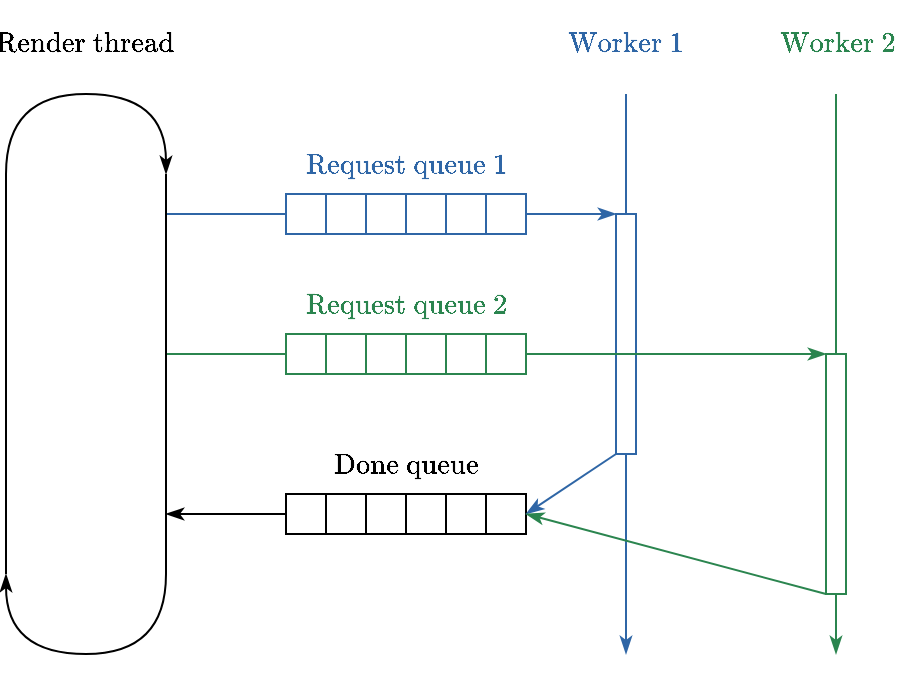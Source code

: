 <mxfile>
    <diagram name="Page-1" id="WLfr7kbrM8G3LCkl4AGN">
        <mxGraphModel dx="594" dy="369" grid="1" gridSize="10" guides="1" tooltips="1" connect="1" arrows="1" fold="1" page="1" pageScale="1" pageWidth="850" pageHeight="1100" math="1" shadow="0">
            <root>
                <mxCell id="0"/>
                <mxCell id="1" parent="0"/>
                <mxCell id="tvdQP23gxeC5SXDWnHDu-18" value="" style="rounded=0;whiteSpace=wrap;html=1;fontColor=#2F66A6;strokeColor=#2F66A6;" parent="1" vertex="1">
                    <mxGeometry x="385" y="220" width="10" height="120" as="geometry"/>
                </mxCell>
                <mxCell id="tvdQP23gxeC5SXDWnHDu-52" value="" style="endArrow=classicThin;html=1;rounded=0;fontColor=#2F66A6;strokeColor=#2B854F;endFill=1;" parent="1" edge="1">
                    <mxGeometry width="50" height="50" relative="1" as="geometry">
                        <mxPoint x="160" y="290" as="sourcePoint"/>
                        <mxPoint x="490" y="290" as="targetPoint"/>
                    </mxGeometry>
                </mxCell>
                <mxCell id="tvdQP23gxeC5SXDWnHDu-2" value="\(\text{Render thread}\)" style="text;html=1;align=center;verticalAlign=middle;whiteSpace=wrap;rounded=0;" parent="1" vertex="1">
                    <mxGeometry x="90" y="120" width="60" height="30" as="geometry"/>
                </mxCell>
                <mxCell id="tvdQP23gxeC5SXDWnHDu-3" value="\(\text{Worker 1}\)" style="text;html=1;align=center;verticalAlign=middle;whiteSpace=wrap;rounded=0;fontColor=#2F66A6;" parent="1" vertex="1">
                    <mxGeometry x="360" y="120" width="60" height="30" as="geometry"/>
                </mxCell>
                <mxCell id="tvdQP23gxeC5SXDWnHDu-4" value="\(\text{Worker 2}\)" style="text;html=1;align=center;verticalAlign=middle;whiteSpace=wrap;rounded=0;fontColor=#2B854F;" parent="1" vertex="1">
                    <mxGeometry x="467.5" y="120" width="55" height="30" as="geometry"/>
                </mxCell>
                <mxCell id="tvdQP23gxeC5SXDWnHDu-8" value="" style="endArrow=classicThin;html=1;rounded=0;entryX=0;entryY=0;entryDx=0;entryDy=0;fontColor=#2F66A6;strokeColor=#2F66A6;endFill=1;" parent="1" target="tvdQP23gxeC5SXDWnHDu-18" edge="1">
                    <mxGeometry width="50" height="50" relative="1" as="geometry">
                        <mxPoint x="160" y="220" as="sourcePoint"/>
                        <mxPoint x="380" y="220" as="targetPoint"/>
                    </mxGeometry>
                </mxCell>
                <mxCell id="tvdQP23gxeC5SXDWnHDu-9" value="" style="endArrow=classicThin;html=1;rounded=0;exitX=0.5;exitY=1;exitDx=0;exitDy=0;fontColor=#2F66A6;strokeColor=#2F66A6;endFill=1;" parent="1" source="tvdQP23gxeC5SXDWnHDu-18" edge="1">
                    <mxGeometry width="50" height="50" relative="1" as="geometry">
                        <mxPoint x="389.71" y="180" as="sourcePoint"/>
                        <mxPoint x="390" y="440" as="targetPoint"/>
                    </mxGeometry>
                </mxCell>
                <mxCell id="tvdQP23gxeC5SXDWnHDu-11" value="\(\text{Request queue 1}\)" style="text;html=1;align=center;verticalAlign=middle;whiteSpace=wrap;rounded=0;fontColor=#2F66A6;" parent="1" vertex="1">
                    <mxGeometry x="230" y="180" width="100" height="30" as="geometry"/>
                </mxCell>
                <mxCell id="tvdQP23gxeC5SXDWnHDu-14" value="" style="endArrow=none;html=1;rounded=0;" parent="1" edge="1">
                    <mxGeometry width="50" height="50" relative="1" as="geometry">
                        <mxPoint x="160" y="400" as="sourcePoint"/>
                        <mxPoint x="160" y="200" as="targetPoint"/>
                    </mxGeometry>
                </mxCell>
                <mxCell id="tvdQP23gxeC5SXDWnHDu-20" value="" style="endArrow=none;html=1;rounded=0;endFill=0;fontColor=#2F66A6;strokeColor=#2F66A6;" parent="1" target="tvdQP23gxeC5SXDWnHDu-18" edge="1">
                    <mxGeometry width="50" height="50" relative="1" as="geometry">
                        <mxPoint x="390" y="160" as="sourcePoint"/>
                        <mxPoint x="389.71" y="370" as="targetPoint"/>
                    </mxGeometry>
                </mxCell>
                <mxCell id="tvdQP23gxeC5SXDWnHDu-26" value="" style="whiteSpace=wrap;html=1;aspect=fixed;strokeColor=#2F66A6;" parent="1" vertex="1">
                    <mxGeometry x="220" y="210" width="20" height="20" as="geometry"/>
                </mxCell>
                <mxCell id="tvdQP23gxeC5SXDWnHDu-27" value="" style="whiteSpace=wrap;html=1;aspect=fixed;strokeColor=#2F66A6;" parent="1" vertex="1">
                    <mxGeometry x="240" y="210" width="20" height="20" as="geometry"/>
                </mxCell>
                <mxCell id="tvdQP23gxeC5SXDWnHDu-28" value="" style="whiteSpace=wrap;html=1;aspect=fixed;strokeColor=#2F66A6;" parent="1" vertex="1">
                    <mxGeometry x="260" y="210" width="20" height="20" as="geometry"/>
                </mxCell>
                <mxCell id="tvdQP23gxeC5SXDWnHDu-29" value="" style="whiteSpace=wrap;html=1;aspect=fixed;strokeColor=#2F66A6;" parent="1" vertex="1">
                    <mxGeometry x="280" y="210" width="20" height="20" as="geometry"/>
                </mxCell>
                <mxCell id="tvdQP23gxeC5SXDWnHDu-30" value="" style="whiteSpace=wrap;html=1;aspect=fixed;strokeColor=#2F66A6;" parent="1" vertex="1">
                    <mxGeometry x="300" y="210" width="20" height="20" as="geometry"/>
                </mxCell>
                <mxCell id="tvdQP23gxeC5SXDWnHDu-32" value="" style="whiteSpace=wrap;html=1;aspect=fixed;strokeColor=#2F66A6;" parent="1" vertex="1">
                    <mxGeometry x="320" y="210" width="20" height="20" as="geometry"/>
                </mxCell>
                <mxCell id="tvdQP23gxeC5SXDWnHDu-42" value="\(\text{Request queue 2}\)" style="text;html=1;align=center;verticalAlign=middle;whiteSpace=wrap;rounded=0;fontColor=#2B854F;" parent="1" vertex="1">
                    <mxGeometry x="230" y="250" width="100" height="30" as="geometry"/>
                </mxCell>
                <mxCell id="tvdQP23gxeC5SXDWnHDu-43" value="" style="whiteSpace=wrap;html=1;aspect=fixed;strokeColor=#2B854F;" parent="1" vertex="1">
                    <mxGeometry x="220" y="280" width="20" height="20" as="geometry"/>
                </mxCell>
                <mxCell id="tvdQP23gxeC5SXDWnHDu-44" value="" style="whiteSpace=wrap;html=1;aspect=fixed;strokeColor=#2B854F;" parent="1" vertex="1">
                    <mxGeometry x="240" y="280" width="20" height="20" as="geometry"/>
                </mxCell>
                <mxCell id="tvdQP23gxeC5SXDWnHDu-45" value="" style="whiteSpace=wrap;html=1;aspect=fixed;strokeColor=#2B854F;" parent="1" vertex="1">
                    <mxGeometry x="260" y="280" width="20" height="20" as="geometry"/>
                </mxCell>
                <mxCell id="tvdQP23gxeC5SXDWnHDu-46" value="" style="whiteSpace=wrap;html=1;aspect=fixed;strokeColor=#2B854F;" parent="1" vertex="1">
                    <mxGeometry x="280" y="280" width="20" height="20" as="geometry"/>
                </mxCell>
                <mxCell id="tvdQP23gxeC5SXDWnHDu-47" value="" style="whiteSpace=wrap;html=1;aspect=fixed;strokeColor=#2B854F;" parent="1" vertex="1">
                    <mxGeometry x="300" y="280" width="20" height="20" as="geometry"/>
                </mxCell>
                <mxCell id="tvdQP23gxeC5SXDWnHDu-48" value="" style="whiteSpace=wrap;html=1;aspect=fixed;strokeColor=#2B854F;" parent="1" vertex="1">
                    <mxGeometry x="320" y="280" width="20" height="20" as="geometry"/>
                </mxCell>
                <mxCell id="tvdQP23gxeC5SXDWnHDu-49" value="" style="endArrow=classicThin;html=1;rounded=0;exitX=0.5;exitY=1;exitDx=0;exitDy=0;fontColor=#2B854F;strokeColor=#2B854F;endFill=1;" parent="1" source="tvdQP23gxeC5SXDWnHDu-51" edge="1">
                    <mxGeometry width="50" height="50" relative="1" as="geometry">
                        <mxPoint x="494.71" y="180" as="sourcePoint"/>
                        <mxPoint x="495" y="440" as="targetPoint"/>
                    </mxGeometry>
                </mxCell>
                <mxCell id="tvdQP23gxeC5SXDWnHDu-50" value="" style="endArrow=none;html=1;rounded=0;endFill=0;fontColor=#2B854F;strokeColor=#2B854F;" parent="1" target="tvdQP23gxeC5SXDWnHDu-51" edge="1">
                    <mxGeometry width="50" height="50" relative="1" as="geometry">
                        <mxPoint x="495" y="160" as="sourcePoint"/>
                        <mxPoint x="494.71" y="370" as="targetPoint"/>
                    </mxGeometry>
                </mxCell>
                <mxCell id="tvdQP23gxeC5SXDWnHDu-51" value="" style="rounded=0;whiteSpace=wrap;html=1;fontColor=#2B854F;strokeColor=#2B854F;" parent="1" vertex="1">
                    <mxGeometry x="490" y="290" width="10" height="120" as="geometry"/>
                </mxCell>
                <mxCell id="tvdQP23gxeC5SXDWnHDu-53" value="" style="whiteSpace=wrap;html=1;aspect=fixed;strokeColor=#000000;" parent="1" vertex="1">
                    <mxGeometry x="220" y="360" width="20" height="20" as="geometry"/>
                </mxCell>
                <mxCell id="tvdQP23gxeC5SXDWnHDu-54" value="" style="whiteSpace=wrap;html=1;aspect=fixed;strokeColor=#000000;" parent="1" vertex="1">
                    <mxGeometry x="240" y="360" width="20" height="20" as="geometry"/>
                </mxCell>
                <mxCell id="tvdQP23gxeC5SXDWnHDu-55" value="" style="whiteSpace=wrap;html=1;aspect=fixed;strokeColor=#000000;" parent="1" vertex="1">
                    <mxGeometry x="260" y="360" width="20" height="20" as="geometry"/>
                </mxCell>
                <mxCell id="tvdQP23gxeC5SXDWnHDu-56" value="" style="whiteSpace=wrap;html=1;aspect=fixed;strokeColor=#000000;" parent="1" vertex="1">
                    <mxGeometry x="280" y="360" width="20" height="20" as="geometry"/>
                </mxCell>
                <mxCell id="tvdQP23gxeC5SXDWnHDu-57" value="" style="whiteSpace=wrap;html=1;aspect=fixed;strokeColor=#000000;" parent="1" vertex="1">
                    <mxGeometry x="300" y="360" width="20" height="20" as="geometry"/>
                </mxCell>
                <mxCell id="tvdQP23gxeC5SXDWnHDu-58" value="" style="whiteSpace=wrap;html=1;aspect=fixed;strokeColor=#000000;" parent="1" vertex="1">
                    <mxGeometry x="320" y="360" width="20" height="20" as="geometry"/>
                </mxCell>
                <mxCell id="tvdQP23gxeC5SXDWnHDu-59" value="\(\text{Done queue}\)" style="text;html=1;align=center;verticalAlign=middle;whiteSpace=wrap;rounded=0;fontColor=#000000;" parent="1" vertex="1">
                    <mxGeometry x="240" y="330" width="80" height="30" as="geometry"/>
                </mxCell>
                <mxCell id="tvdQP23gxeC5SXDWnHDu-60" value="" style="endArrow=classicThin;html=1;rounded=0;exitX=0;exitY=0.5;exitDx=0;exitDy=0;entryX=1;entryY=0.5;entryDx=0;entryDy=0;endFill=1;" parent="1" source="tvdQP23gxeC5SXDWnHDu-53" edge="1">
                    <mxGeometry width="50" height="50" relative="1" as="geometry">
                        <mxPoint x="205" y="340.0" as="sourcePoint"/>
                        <mxPoint x="160" y="370" as="targetPoint"/>
                    </mxGeometry>
                </mxCell>
                <mxCell id="tvdQP23gxeC5SXDWnHDu-61" value="" style="endArrow=classicThin;html=1;rounded=0;exitX=0;exitY=1;exitDx=0;exitDy=0;entryX=1;entryY=0.5;entryDx=0;entryDy=0;endFill=1;strokeColor=#2F66A6;" parent="1" source="tvdQP23gxeC5SXDWnHDu-18" target="tvdQP23gxeC5SXDWnHDu-58" edge="1">
                    <mxGeometry width="50" height="50" relative="1" as="geometry">
                        <mxPoint x="250" y="310" as="sourcePoint"/>
                        <mxPoint x="300" y="260" as="targetPoint"/>
                    </mxGeometry>
                </mxCell>
                <mxCell id="tvdQP23gxeC5SXDWnHDu-62" value="" style="endArrow=classicThin;html=1;rounded=0;exitX=0;exitY=1;exitDx=0;exitDy=0;entryX=1;entryY=0.5;entryDx=0;entryDy=0;endFill=1;strokeColor=#2B854F;" parent="1" source="tvdQP23gxeC5SXDWnHDu-51" target="tvdQP23gxeC5SXDWnHDu-58" edge="1">
                    <mxGeometry width="50" height="50" relative="1" as="geometry">
                        <mxPoint x="395" y="350" as="sourcePoint"/>
                        <mxPoint x="350" y="380" as="targetPoint"/>
                    </mxGeometry>
                </mxCell>
                <mxCell id="tvdQP23gxeC5SXDWnHDu-64" value="" style="endArrow=classicThin;html=1;rounded=0;edgeStyle=orthogonalEdgeStyle;curved=1;endFill=1;" parent="1" edge="1">
                    <mxGeometry width="50" height="50" relative="1" as="geometry">
                        <mxPoint x="160" y="400" as="sourcePoint"/>
                        <mxPoint x="80" y="400" as="targetPoint"/>
                        <Array as="points">
                            <mxPoint x="160" y="440"/>
                            <mxPoint x="80" y="440"/>
                        </Array>
                    </mxGeometry>
                </mxCell>
                <mxCell id="tvdQP23gxeC5SXDWnHDu-65" value="" style="endArrow=none;html=1;rounded=0;endFill=0;" parent="1" edge="1">
                    <mxGeometry width="50" height="50" relative="1" as="geometry">
                        <mxPoint x="80" y="400" as="sourcePoint"/>
                        <mxPoint x="80" y="200" as="targetPoint"/>
                    </mxGeometry>
                </mxCell>
                <mxCell id="tvdQP23gxeC5SXDWnHDu-66" value="" style="endArrow=classicThin;html=1;rounded=0;edgeStyle=orthogonalEdgeStyle;curved=1;endFill=1;" parent="1" edge="1">
                    <mxGeometry width="50" height="50" relative="1" as="geometry">
                        <mxPoint x="80" y="200" as="sourcePoint"/>
                        <mxPoint x="160" y="200" as="targetPoint"/>
                        <Array as="points">
                            <mxPoint x="80" y="160"/>
                            <mxPoint x="160" y="160"/>
                        </Array>
                    </mxGeometry>
                </mxCell>
            </root>
        </mxGraphModel>
    </diagram>
</mxfile>
